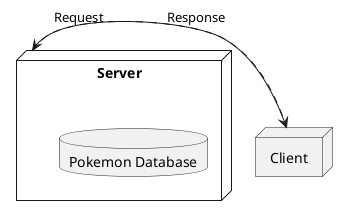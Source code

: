 @startuml Anwendungskern

!pragma useNewPackage
skinparam classAttributeIconSize 0
skinparam componentStyle uml2


Server-[dashed]->Client : Response
Client->Server : Request

node Server {
  database "Pokemon Database" {
  }
}

node Client {
}

hide empty members
@enduml